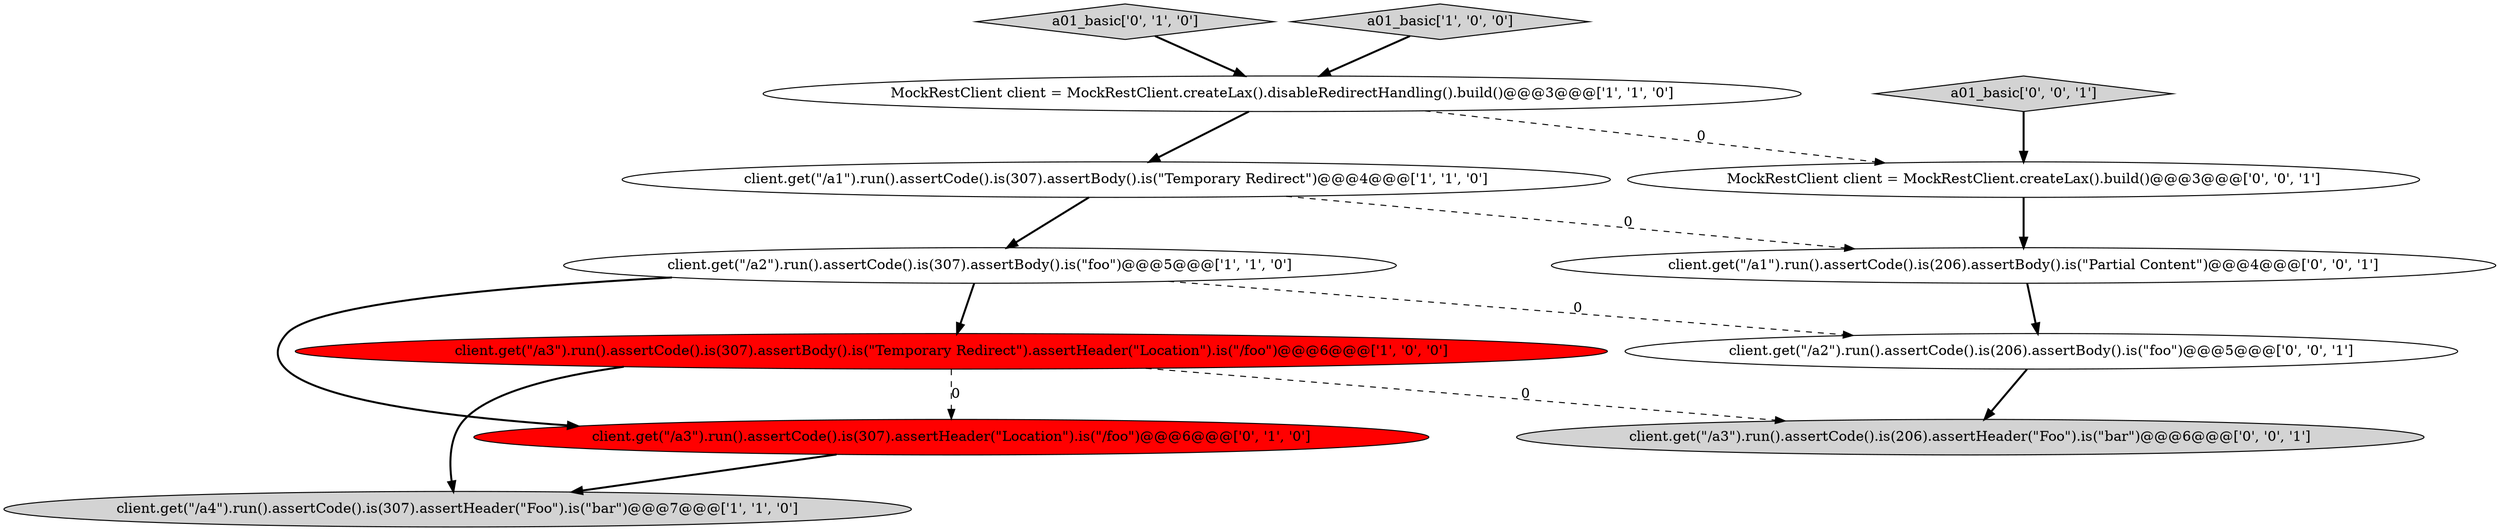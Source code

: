 digraph {
0 [style = filled, label = "client.get(\"/a1\").run().assertCode().is(307).assertBody().is(\"Temporary Redirect\")@@@4@@@['1', '1', '0']", fillcolor = white, shape = ellipse image = "AAA0AAABBB1BBB"];
7 [style = filled, label = "client.get(\"/a3\").run().assertCode().is(307).assertHeader(\"Location\").is(\"/foo\")@@@6@@@['0', '1', '0']", fillcolor = red, shape = ellipse image = "AAA1AAABBB2BBB"];
6 [style = filled, label = "a01_basic['0', '1', '0']", fillcolor = lightgray, shape = diamond image = "AAA0AAABBB2BBB"];
3 [style = filled, label = "client.get(\"/a4\").run().assertCode().is(307).assertHeader(\"Foo\").is(\"bar\")@@@7@@@['1', '1', '0']", fillcolor = lightgray, shape = ellipse image = "AAA0AAABBB1BBB"];
8 [style = filled, label = "client.get(\"/a3\").run().assertCode().is(206).assertHeader(\"Foo\").is(\"bar\")@@@6@@@['0', '0', '1']", fillcolor = lightgray, shape = ellipse image = "AAA0AAABBB3BBB"];
11 [style = filled, label = "client.get(\"/a1\").run().assertCode().is(206).assertBody().is(\"Partial Content\")@@@4@@@['0', '0', '1']", fillcolor = white, shape = ellipse image = "AAA0AAABBB3BBB"];
10 [style = filled, label = "a01_basic['0', '0', '1']", fillcolor = lightgray, shape = diamond image = "AAA0AAABBB3BBB"];
12 [style = filled, label = "client.get(\"/a2\").run().assertCode().is(206).assertBody().is(\"foo\")@@@5@@@['0', '0', '1']", fillcolor = white, shape = ellipse image = "AAA0AAABBB3BBB"];
1 [style = filled, label = "MockRestClient client = MockRestClient.createLax().disableRedirectHandling().build()@@@3@@@['1', '1', '0']", fillcolor = white, shape = ellipse image = "AAA0AAABBB1BBB"];
9 [style = filled, label = "MockRestClient client = MockRestClient.createLax().build()@@@3@@@['0', '0', '1']", fillcolor = white, shape = ellipse image = "AAA0AAABBB3BBB"];
5 [style = filled, label = "client.get(\"/a3\").run().assertCode().is(307).assertBody().is(\"Temporary Redirect\").assertHeader(\"Location\").is(\"/foo\")@@@6@@@['1', '0', '0']", fillcolor = red, shape = ellipse image = "AAA1AAABBB1BBB"];
2 [style = filled, label = "client.get(\"/a2\").run().assertCode().is(307).assertBody().is(\"foo\")@@@5@@@['1', '1', '0']", fillcolor = white, shape = ellipse image = "AAA0AAABBB1BBB"];
4 [style = filled, label = "a01_basic['1', '0', '0']", fillcolor = lightgray, shape = diamond image = "AAA0AAABBB1BBB"];
5->3 [style = bold, label=""];
5->8 [style = dashed, label="0"];
6->1 [style = bold, label=""];
2->12 [style = dashed, label="0"];
1->9 [style = dashed, label="0"];
4->1 [style = bold, label=""];
11->12 [style = bold, label=""];
0->2 [style = bold, label=""];
10->9 [style = bold, label=""];
1->0 [style = bold, label=""];
2->7 [style = bold, label=""];
9->11 [style = bold, label=""];
5->7 [style = dashed, label="0"];
0->11 [style = dashed, label="0"];
12->8 [style = bold, label=""];
7->3 [style = bold, label=""];
2->5 [style = bold, label=""];
}
